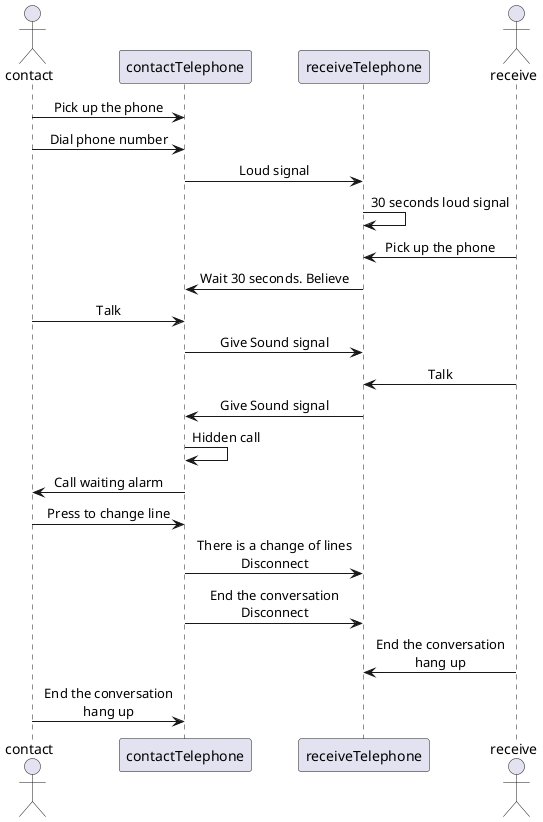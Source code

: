 @startuml 
skinparam SequenceMessageAlignment center
actor contact
participant contactTelephone
participant receiveTelephone
actor receive

contact->contactTelephone: Pick up the phone
contact->contactTelephone: Dial phone number
contactTelephone->receiveTelephone: Loud signal
receiveTelephone->receiveTelephone: 30 seconds loud signal
receive->receiveTelephone: Pick up the phone
receiveTelephone->contactTelephone: Wait 30 seconds. Believe
contact->contactTelephone: Talk
contactTelephone->receiveTelephone: Give Sound signal
receive->receiveTelephone: Talk
receiveTelephone->contactTelephone: Give Sound signal
contactTelephone->contactTelephone: Hidden call
contactTelephone->contact: Call waiting alarm
contact->contactTelephone: Press to change line
contactTelephone->receiveTelephone: There is a change of lines\nDisconnect
contactTelephone->receiveTelephone: End the conversation\nDisconnect
receive->receiveTelephone: End the conversation\nhang up
contact->contactTelephone: End the conversation\nhang up
@enduml